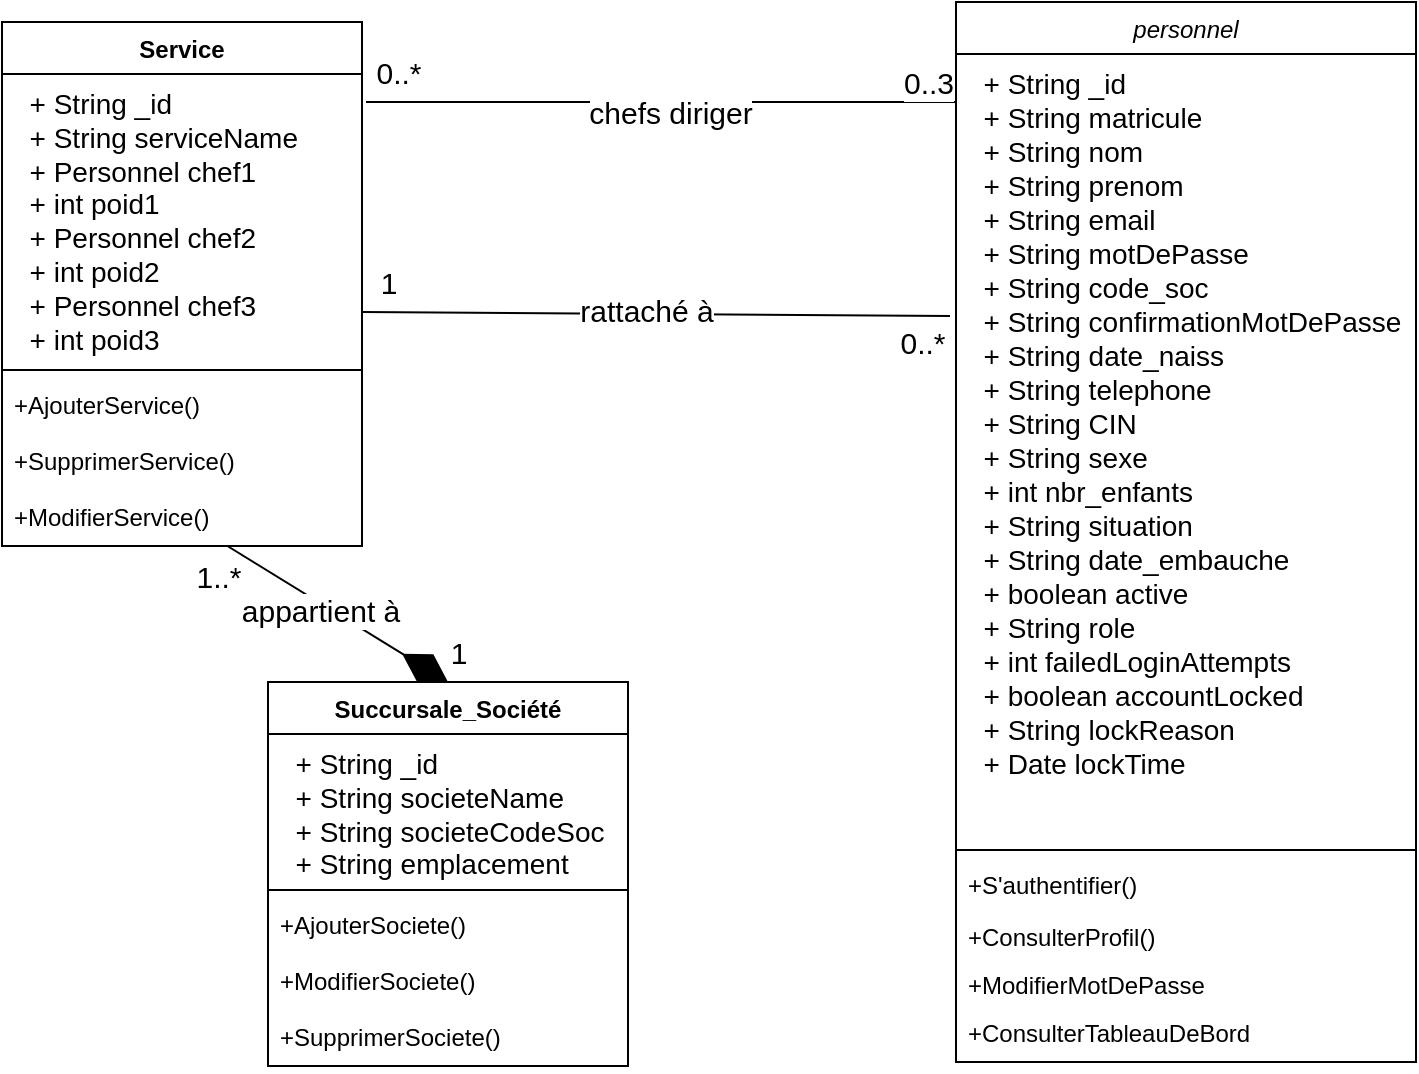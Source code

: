 <mxfile version="27.1.1">
  <diagram id="C5RBs43oDa-KdzZeNtuy" name="Page-1">
    <mxGraphModel dx="2253" dy="777" grid="1" gridSize="10" guides="1" tooltips="1" connect="1" arrows="1" fold="1" page="1" pageScale="1" pageWidth="827" pageHeight="1169" math="0" shadow="0">
      <root>
        <mxCell id="WIyWlLk6GJQsqaUBKTNV-0" />
        <mxCell id="WIyWlLk6GJQsqaUBKTNV-1" parent="WIyWlLk6GJQsqaUBKTNV-0" />
        <mxCell id="2p8dS12ZbN8FqSJUtTzd-14" value="personnel" style="swimlane;fontStyle=2;align=center;verticalAlign=top;childLayout=stackLayout;horizontal=1;startSize=26;horizontalStack=0;resizeParent=1;resizeLast=0;collapsible=1;marginBottom=0;rounded=0;shadow=0;strokeWidth=1;" parent="WIyWlLk6GJQsqaUBKTNV-1" vertex="1">
          <mxGeometry x="414" y="110" width="230" height="530" as="geometry">
            <mxRectangle x="230" y="140" width="160" height="26" as="alternateBounds" />
          </mxGeometry>
        </mxCell>
        <mxCell id="2p8dS12ZbN8FqSJUtTzd-15" value="  + String _id&#xa;  + String matricule&#xa;  + String nom&#xa;  + String prenom&#xa;  + String email&#xa;  + String motDePasse&#xa;  + String code_soc&#xa;  + String confirmationMotDePasse&#xa;  + String date_naiss&#xa;  + String telephone&#xa;  + String CIN&#xa;  + String sexe&#xa;  + int nbr_enfants&#xa;  + String situation&#xa;  + String date_embauche&#xa;  + boolean active&#xa;  + String role&#xa;  + int failedLoginAttempts&#xa;  + boolean accountLocked&#xa;  + String lockReason&#xa;  + Date lockTime&#xa;  &#xa;" style="text;align=left;verticalAlign=top;spacingLeft=4;spacingRight=4;overflow=hidden;rotatable=0;points=[[0,0.5],[1,0.5]];portConstraint=eastwest;rounded=0;shadow=0;html=0;strokeWidth=1;fontSize=14;fontStyle=0" parent="2p8dS12ZbN8FqSJUtTzd-14" vertex="1">
          <mxGeometry y="26" width="230" height="394" as="geometry" />
        </mxCell>
        <mxCell id="2p8dS12ZbN8FqSJUtTzd-16" value="" style="line;html=1;strokeWidth=1;align=left;verticalAlign=middle;spacingTop=-1;spacingLeft=3;spacingRight=3;rotatable=0;labelPosition=right;points=[];portConstraint=eastwest;" parent="2p8dS12ZbN8FqSJUtTzd-14" vertex="1">
          <mxGeometry y="420" width="230" height="8" as="geometry" />
        </mxCell>
        <mxCell id="2p8dS12ZbN8FqSJUtTzd-17" value="+S&#39;authentifier()" style="text;align=left;verticalAlign=top;spacingLeft=4;spacingRight=4;overflow=hidden;rotatable=0;points=[[0,0.5],[1,0.5]];portConstraint=eastwest;" parent="2p8dS12ZbN8FqSJUtTzd-14" vertex="1">
          <mxGeometry y="428" width="230" height="26" as="geometry" />
        </mxCell>
        <mxCell id="2p8dS12ZbN8FqSJUtTzd-24" value="+ConsulterProfil()" style="text;align=left;verticalAlign=top;spacingLeft=4;spacingRight=4;overflow=hidden;rotatable=0;points=[[0,0.5],[1,0.5]];portConstraint=eastwest;" parent="2p8dS12ZbN8FqSJUtTzd-14" vertex="1">
          <mxGeometry y="454" width="230" height="24" as="geometry" />
        </mxCell>
        <mxCell id="2p8dS12ZbN8FqSJUtTzd-25" value="+ModifierMotDePasse" style="text;align=left;verticalAlign=top;spacingLeft=4;spacingRight=4;overflow=hidden;rotatable=0;points=[[0,0.5],[1,0.5]];portConstraint=eastwest;" parent="2p8dS12ZbN8FqSJUtTzd-14" vertex="1">
          <mxGeometry y="478" width="230" height="24" as="geometry" />
        </mxCell>
        <mxCell id="2p8dS12ZbN8FqSJUtTzd-26" value="+ConsulterTableauDeBord" style="text;align=left;verticalAlign=top;spacingLeft=4;spacingRight=4;overflow=hidden;rotatable=0;points=[[0,0.5],[1,0.5]];portConstraint=eastwest;" parent="2p8dS12ZbN8FqSJUtTzd-14" vertex="1">
          <mxGeometry y="502" width="230" height="24" as="geometry" />
        </mxCell>
        <mxCell id="2p8dS12ZbN8FqSJUtTzd-28" value="Succursale_Société" style="swimlane;fontStyle=1;align=center;verticalAlign=top;childLayout=stackLayout;horizontal=1;startSize=26;horizontalStack=0;resizeParent=1;resizeParentMax=0;resizeLast=0;collapsible=1;marginBottom=0;whiteSpace=wrap;html=1;" parent="WIyWlLk6GJQsqaUBKTNV-1" vertex="1">
          <mxGeometry x="70" y="450" width="180" height="192" as="geometry" />
        </mxCell>
        <mxCell id="2p8dS12ZbN8FqSJUtTzd-29" value="&lt;div&gt;&lt;font style=&quot;font-size: 14px;&quot;&gt;&amp;nbsp; + String _id&lt;/font&gt;&lt;/div&gt;&lt;div&gt;&lt;font style=&quot;font-size: 14px;&quot;&gt;&amp;nbsp; + String societeName&lt;/font&gt;&lt;/div&gt;&lt;div&gt;&lt;font style=&quot;font-size: 14px;&quot;&gt;&amp;nbsp; + String societeCodeSoc&lt;/font&gt;&lt;/div&gt;&lt;div&gt;&lt;font style=&quot;font-size: 14px;&quot;&gt;&amp;nbsp; + String emplacement&lt;/font&gt;&lt;/div&gt;" style="text;strokeColor=none;fillColor=none;align=left;verticalAlign=top;spacingLeft=4;spacingRight=4;overflow=hidden;rotatable=0;points=[[0,0.5],[1,0.5]];portConstraint=eastwest;whiteSpace=wrap;html=1;" parent="2p8dS12ZbN8FqSJUtTzd-28" vertex="1">
          <mxGeometry y="26" width="180" height="74" as="geometry" />
        </mxCell>
        <mxCell id="2p8dS12ZbN8FqSJUtTzd-30" value="" style="line;strokeWidth=1;fillColor=none;align=left;verticalAlign=middle;spacingTop=-1;spacingLeft=3;spacingRight=3;rotatable=0;labelPosition=right;points=[];portConstraint=eastwest;strokeColor=inherit;" parent="2p8dS12ZbN8FqSJUtTzd-28" vertex="1">
          <mxGeometry y="100" width="180" height="8" as="geometry" />
        </mxCell>
        <mxCell id="2p8dS12ZbN8FqSJUtTzd-31" value="+AjouterSociete()" style="text;strokeColor=none;fillColor=none;align=left;verticalAlign=top;spacingLeft=4;spacingRight=4;overflow=hidden;rotatable=0;points=[[0,0.5],[1,0.5]];portConstraint=eastwest;whiteSpace=wrap;html=1;" parent="2p8dS12ZbN8FqSJUtTzd-28" vertex="1">
          <mxGeometry y="108" width="180" height="28" as="geometry" />
        </mxCell>
        <mxCell id="2p8dS12ZbN8FqSJUtTzd-32" value="+ModifierSociete()" style="text;strokeColor=none;fillColor=none;align=left;verticalAlign=top;spacingLeft=4;spacingRight=4;overflow=hidden;rotatable=0;points=[[0,0.5],[1,0.5]];portConstraint=eastwest;whiteSpace=wrap;html=1;" parent="2p8dS12ZbN8FqSJUtTzd-28" vertex="1">
          <mxGeometry y="136" width="180" height="28" as="geometry" />
        </mxCell>
        <mxCell id="2p8dS12ZbN8FqSJUtTzd-33" value="+SupprimerSociete()" style="text;strokeColor=none;fillColor=none;align=left;verticalAlign=top;spacingLeft=4;spacingRight=4;overflow=hidden;rotatable=0;points=[[0,0.5],[1,0.5]];portConstraint=eastwest;whiteSpace=wrap;html=1;" parent="2p8dS12ZbN8FqSJUtTzd-28" vertex="1">
          <mxGeometry y="164" width="180" height="28" as="geometry" />
        </mxCell>
        <mxCell id="2p8dS12ZbN8FqSJUtTzd-34" value="Service" style="swimlane;fontStyle=1;align=center;verticalAlign=top;childLayout=stackLayout;horizontal=1;startSize=26;horizontalStack=0;resizeParent=1;resizeParentMax=0;resizeLast=0;collapsible=1;marginBottom=0;whiteSpace=wrap;html=1;" parent="WIyWlLk6GJQsqaUBKTNV-1" vertex="1">
          <mxGeometry x="-63" y="120" width="180" height="262" as="geometry" />
        </mxCell>
        <mxCell id="2p8dS12ZbN8FqSJUtTzd-35" value="&lt;div&gt;&lt;span style=&quot;font-size: 14px;&quot;&gt;&amp;nbsp; + String _id&lt;/span&gt;&lt;/div&gt;&lt;div&gt;&lt;span style=&quot;font-size: 14px;&quot;&gt;&amp;nbsp; + String serviceName&lt;/span&gt;&lt;/div&gt;&lt;div&gt;&lt;span style=&quot;font-size: 14px;&quot;&gt;&amp;nbsp; + Personnel chef1&lt;/span&gt;&lt;/div&gt;&lt;div&gt;&lt;span style=&quot;font-size: 14px;&quot;&gt;&amp;nbsp; + int poid1&lt;/span&gt;&lt;/div&gt;&lt;div&gt;&lt;span style=&quot;font-size: 14px;&quot;&gt;&amp;nbsp; + Personnel chef2&lt;/span&gt;&lt;/div&gt;&lt;div&gt;&lt;span style=&quot;font-size: 14px;&quot;&gt;&amp;nbsp; + int poid2&lt;/span&gt;&lt;/div&gt;&lt;div&gt;&lt;span style=&quot;font-size: 14px;&quot;&gt;&amp;nbsp; + Personnel chef3&lt;/span&gt;&lt;/div&gt;&lt;div&gt;&lt;span style=&quot;font-size: 14px;&quot;&gt;&amp;nbsp; + int poid3&lt;/span&gt;&lt;/div&gt;" style="text;strokeColor=none;fillColor=none;align=left;verticalAlign=top;spacingLeft=4;spacingRight=4;overflow=hidden;rotatable=0;points=[[0,0.5],[1,0.5]];portConstraint=eastwest;whiteSpace=wrap;html=1;" parent="2p8dS12ZbN8FqSJUtTzd-34" vertex="1">
          <mxGeometry y="26" width="180" height="144" as="geometry" />
        </mxCell>
        <mxCell id="2p8dS12ZbN8FqSJUtTzd-36" value="" style="line;strokeWidth=1;fillColor=none;align=left;verticalAlign=middle;spacingTop=-1;spacingLeft=3;spacingRight=3;rotatable=0;labelPosition=right;points=[];portConstraint=eastwest;strokeColor=inherit;" parent="2p8dS12ZbN8FqSJUtTzd-34" vertex="1">
          <mxGeometry y="170" width="180" height="8" as="geometry" />
        </mxCell>
        <mxCell id="2p8dS12ZbN8FqSJUtTzd-37" value="+Ajouter&lt;span style=&quot;text-align: center;&quot;&gt;Service&lt;/span&gt;()" style="text;strokeColor=none;fillColor=none;align=left;verticalAlign=top;spacingLeft=4;spacingRight=4;overflow=hidden;rotatable=0;points=[[0,0.5],[1,0.5]];portConstraint=eastwest;whiteSpace=wrap;html=1;" parent="2p8dS12ZbN8FqSJUtTzd-34" vertex="1">
          <mxGeometry y="178" width="180" height="28" as="geometry" />
        </mxCell>
        <mxCell id="2p8dS12ZbN8FqSJUtTzd-38" value="+Supprimer&lt;span style=&quot;text-align: center;&quot;&gt;Service&lt;/span&gt;()" style="text;strokeColor=none;fillColor=none;align=left;verticalAlign=top;spacingLeft=4;spacingRight=4;overflow=hidden;rotatable=0;points=[[0,0.5],[1,0.5]];portConstraint=eastwest;whiteSpace=wrap;html=1;" parent="2p8dS12ZbN8FqSJUtTzd-34" vertex="1">
          <mxGeometry y="206" width="180" height="28" as="geometry" />
        </mxCell>
        <mxCell id="2p8dS12ZbN8FqSJUtTzd-45" value="+ModifierService()" style="text;strokeColor=none;fillColor=none;align=left;verticalAlign=top;spacingLeft=4;spacingRight=4;overflow=hidden;rotatable=0;points=[[0,0.5],[1,0.5]];portConstraint=eastwest;whiteSpace=wrap;html=1;" parent="2p8dS12ZbN8FqSJUtTzd-34" vertex="1">
          <mxGeometry y="234" width="180" height="28" as="geometry" />
        </mxCell>
        <mxCell id="2p8dS12ZbN8FqSJUtTzd-39" value="" style="endArrow=diamondThin;endFill=1;endSize=24;html=1;rounded=0;entryX=0.5;entryY=0;entryDx=0;entryDy=0;" parent="WIyWlLk6GJQsqaUBKTNV-1" source="2p8dS12ZbN8FqSJUtTzd-45" target="2p8dS12ZbN8FqSJUtTzd-28" edge="1">
          <mxGeometry width="160" relative="1" as="geometry">
            <mxPoint x="-19" y="361" as="sourcePoint" />
            <mxPoint x="-40" y="585" as="targetPoint" />
          </mxGeometry>
        </mxCell>
        <mxCell id="2p8dS12ZbN8FqSJUtTzd-40" value="&lt;font style=&quot;font-size: 15px;&quot;&gt;appartient à&lt;/font&gt;" style="edgeLabel;html=1;align=center;verticalAlign=middle;resizable=0;points=[];" parent="2p8dS12ZbN8FqSJUtTzd-39" vertex="1" connectable="0">
          <mxGeometry x="-0.13" y="-3" relative="1" as="geometry">
            <mxPoint as="offset" />
          </mxGeometry>
        </mxCell>
        <mxCell id="2p8dS12ZbN8FqSJUtTzd-41" value="" style="endArrow=none;endFill=1;endSize=24;html=1;rounded=0;exitX=1;exitY=0.5;exitDx=0;exitDy=0;entryX=-0.004;entryY=0.426;entryDx=0;entryDy=0;entryPerimeter=0;startFill=0;" parent="WIyWlLk6GJQsqaUBKTNV-1" edge="1">
          <mxGeometry width="160" relative="1" as="geometry">
            <mxPoint x="117" y="265" as="sourcePoint" />
            <mxPoint x="411" y="267" as="targetPoint" />
          </mxGeometry>
        </mxCell>
        <mxCell id="2p8dS12ZbN8FqSJUtTzd-42" value="&lt;font style=&quot;font-size: 15px;&quot;&gt;rattaché à&lt;/font&gt;" style="edgeLabel;html=1;align=center;verticalAlign=middle;resizable=0;points=[];" parent="2p8dS12ZbN8FqSJUtTzd-41" vertex="1" connectable="0">
          <mxGeometry x="-0.039" y="2" relative="1" as="geometry">
            <mxPoint as="offset" />
          </mxGeometry>
        </mxCell>
        <mxCell id="gdrjbkYZkWXfZV1019Ey-7" value="&lt;font style=&quot;font-size: 15px;&quot;&gt;0..*&lt;/font&gt;" style="edgeLabel;html=1;align=center;verticalAlign=middle;resizable=0;points=[];" vertex="1" connectable="0" parent="2p8dS12ZbN8FqSJUtTzd-41">
          <mxGeometry x="0.905" y="-2" relative="1" as="geometry">
            <mxPoint y="11" as="offset" />
          </mxGeometry>
        </mxCell>
        <mxCell id="gdrjbkYZkWXfZV1019Ey-8" value="&lt;font style=&quot;font-size: 15px;&quot;&gt;1&lt;/font&gt;" style="edgeLabel;html=1;align=center;verticalAlign=middle;resizable=0;points=[];" vertex="1" connectable="0" parent="2p8dS12ZbN8FqSJUtTzd-41">
          <mxGeometry x="-0.857" y="3" relative="1" as="geometry">
            <mxPoint x="-8" y="-12" as="offset" />
          </mxGeometry>
        </mxCell>
        <mxCell id="2p8dS12ZbN8FqSJUtTzd-43" value="" style="endArrow=none;endFill=1;endSize=24;html=1;rounded=0;exitX=0.009;exitY=0.156;exitDx=0;exitDy=0;exitPerimeter=0;entryX=1.009;entryY=0.427;entryDx=0;entryDy=0;entryPerimeter=0;startFill=0;" parent="WIyWlLk6GJQsqaUBKTNV-1" edge="1">
          <mxGeometry width="160" relative="1" as="geometry">
            <mxPoint x="414" y="160" as="sourcePoint" />
            <mxPoint x="119" y="160" as="targetPoint" />
          </mxGeometry>
        </mxCell>
        <mxCell id="2p8dS12ZbN8FqSJUtTzd-44" value="&lt;span style=&quot;font-size: 15px;&quot;&gt;chefs diriger&lt;/span&gt;" style="edgeLabel;html=1;align=center;verticalAlign=middle;resizable=0;points=[];" parent="2p8dS12ZbN8FqSJUtTzd-43" vertex="1" connectable="0">
          <mxGeometry x="0.007" y="-3" relative="1" as="geometry">
            <mxPoint x="5" y="8" as="offset" />
          </mxGeometry>
        </mxCell>
        <mxCell id="gdrjbkYZkWXfZV1019Ey-2" value="&lt;font style=&quot;font-size: 15px;&quot;&gt;0..3&lt;/font&gt;" style="edgeLabel;html=1;align=center;verticalAlign=middle;resizable=0;points=[];" vertex="1" connectable="0" parent="2p8dS12ZbN8FqSJUtTzd-43">
          <mxGeometry x="-0.891" y="2" relative="1" as="geometry">
            <mxPoint x="2" y="-12" as="offset" />
          </mxGeometry>
        </mxCell>
        <mxCell id="gdrjbkYZkWXfZV1019Ey-3" value="&lt;font style=&quot;font-size: 15px;&quot;&gt;0..*&lt;/font&gt;" style="text;html=1;align=center;verticalAlign=middle;resizable=0;points=[];autosize=1;strokeColor=none;fillColor=none;" vertex="1" parent="WIyWlLk6GJQsqaUBKTNV-1">
          <mxGeometry x="110" y="130" width="50" height="30" as="geometry" />
        </mxCell>
        <mxCell id="gdrjbkYZkWXfZV1019Ey-9" value="&lt;font style=&quot;font-size: 15px;&quot;&gt;1..*&lt;/font&gt;" style="text;html=1;align=center;verticalAlign=middle;resizable=0;points=[];autosize=1;strokeColor=none;fillColor=none;" vertex="1" parent="WIyWlLk6GJQsqaUBKTNV-1">
          <mxGeometry x="20" y="382" width="50" height="30" as="geometry" />
        </mxCell>
        <mxCell id="gdrjbkYZkWXfZV1019Ey-10" value="&lt;font style=&quot;font-size: 15px;&quot;&gt;1&lt;/font&gt;" style="text;html=1;align=center;verticalAlign=middle;resizable=0;points=[];autosize=1;strokeColor=none;fillColor=none;" vertex="1" parent="WIyWlLk6GJQsqaUBKTNV-1">
          <mxGeometry x="150" y="420" width="30" height="30" as="geometry" />
        </mxCell>
      </root>
    </mxGraphModel>
  </diagram>
</mxfile>
